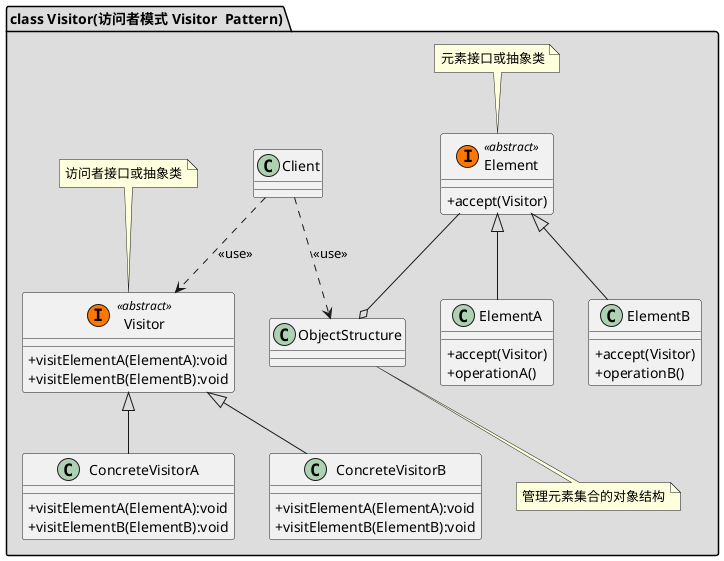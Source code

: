 @startuml
skinparam classAttributeIconSize 0

package "class Visitor(访问者模式 Visitor  Pattern)" #DDDDDD {
    class Visitor<< (I,#FF7700) abstract>>
    {
    +visitElementA(ElementA):void
    +visitElementB(ElementB):void
    }
    note top of Visitor: 访问者接口或抽象类

    class ConcreteVisitorA
    {
    +visitElementA(ElementA):void
    +visitElementB(ElementB):void
    }

    class ConcreteVisitorB
    {
    +visitElementA(ElementA):void
    +visitElementB(ElementB):void
    }

    class Element<< (I,#FF7700) abstract>>
    {
    +accept(Visitor)
    }
    note top of Element: 元素接口或抽象类

    class ElementA
    {
    +accept(Visitor)
    +operationA()
    }

    class ElementB
    {
    +accept(Visitor)
    +operationB()
    }

    class ObjectStructure
    note bottom of ObjectStructure: 管理元素集合的对象结构

    class Client

    Visitor <|-- ConcreteVisitorA
    Visitor <|-- ConcreteVisitorB
    Element <|-- ElementA
    Element <|-- ElementB
    Element --o ObjectStructure
    Client ..> Visitor:<<use>>
    Client ..> ObjectStructure:<<use>>

}
@enduml
